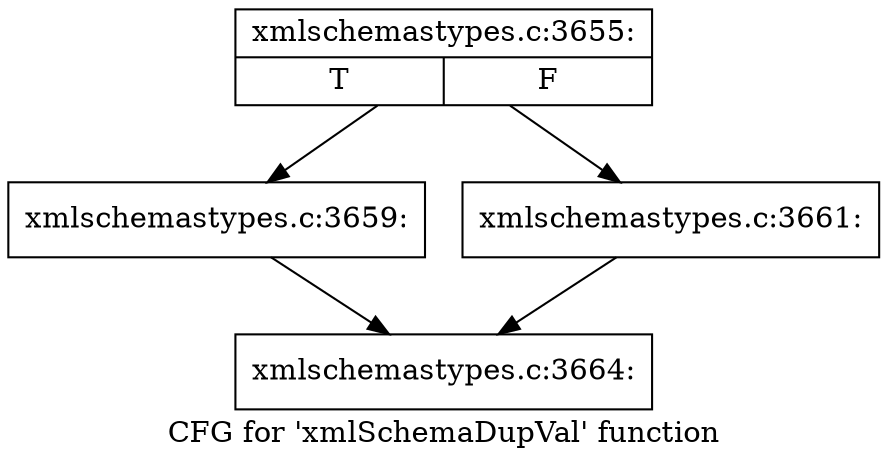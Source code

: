 digraph "CFG for 'xmlSchemaDupVal' function" {
	label="CFG for 'xmlSchemaDupVal' function";

	Node0x57f5640 [shape=record,label="{xmlschemastypes.c:3655:|{<s0>T|<s1>F}}"];
	Node0x57f5640 -> Node0x57f61e0;
	Node0x57f5640 -> Node0x57f6230;
	Node0x57f61e0 [shape=record,label="{xmlschemastypes.c:3659:}"];
	Node0x57f61e0 -> Node0x57f6030;
	Node0x57f6230 [shape=record,label="{xmlschemastypes.c:3661:}"];
	Node0x57f6230 -> Node0x57f6030;
	Node0x57f6030 [shape=record,label="{xmlschemastypes.c:3664:}"];
}

